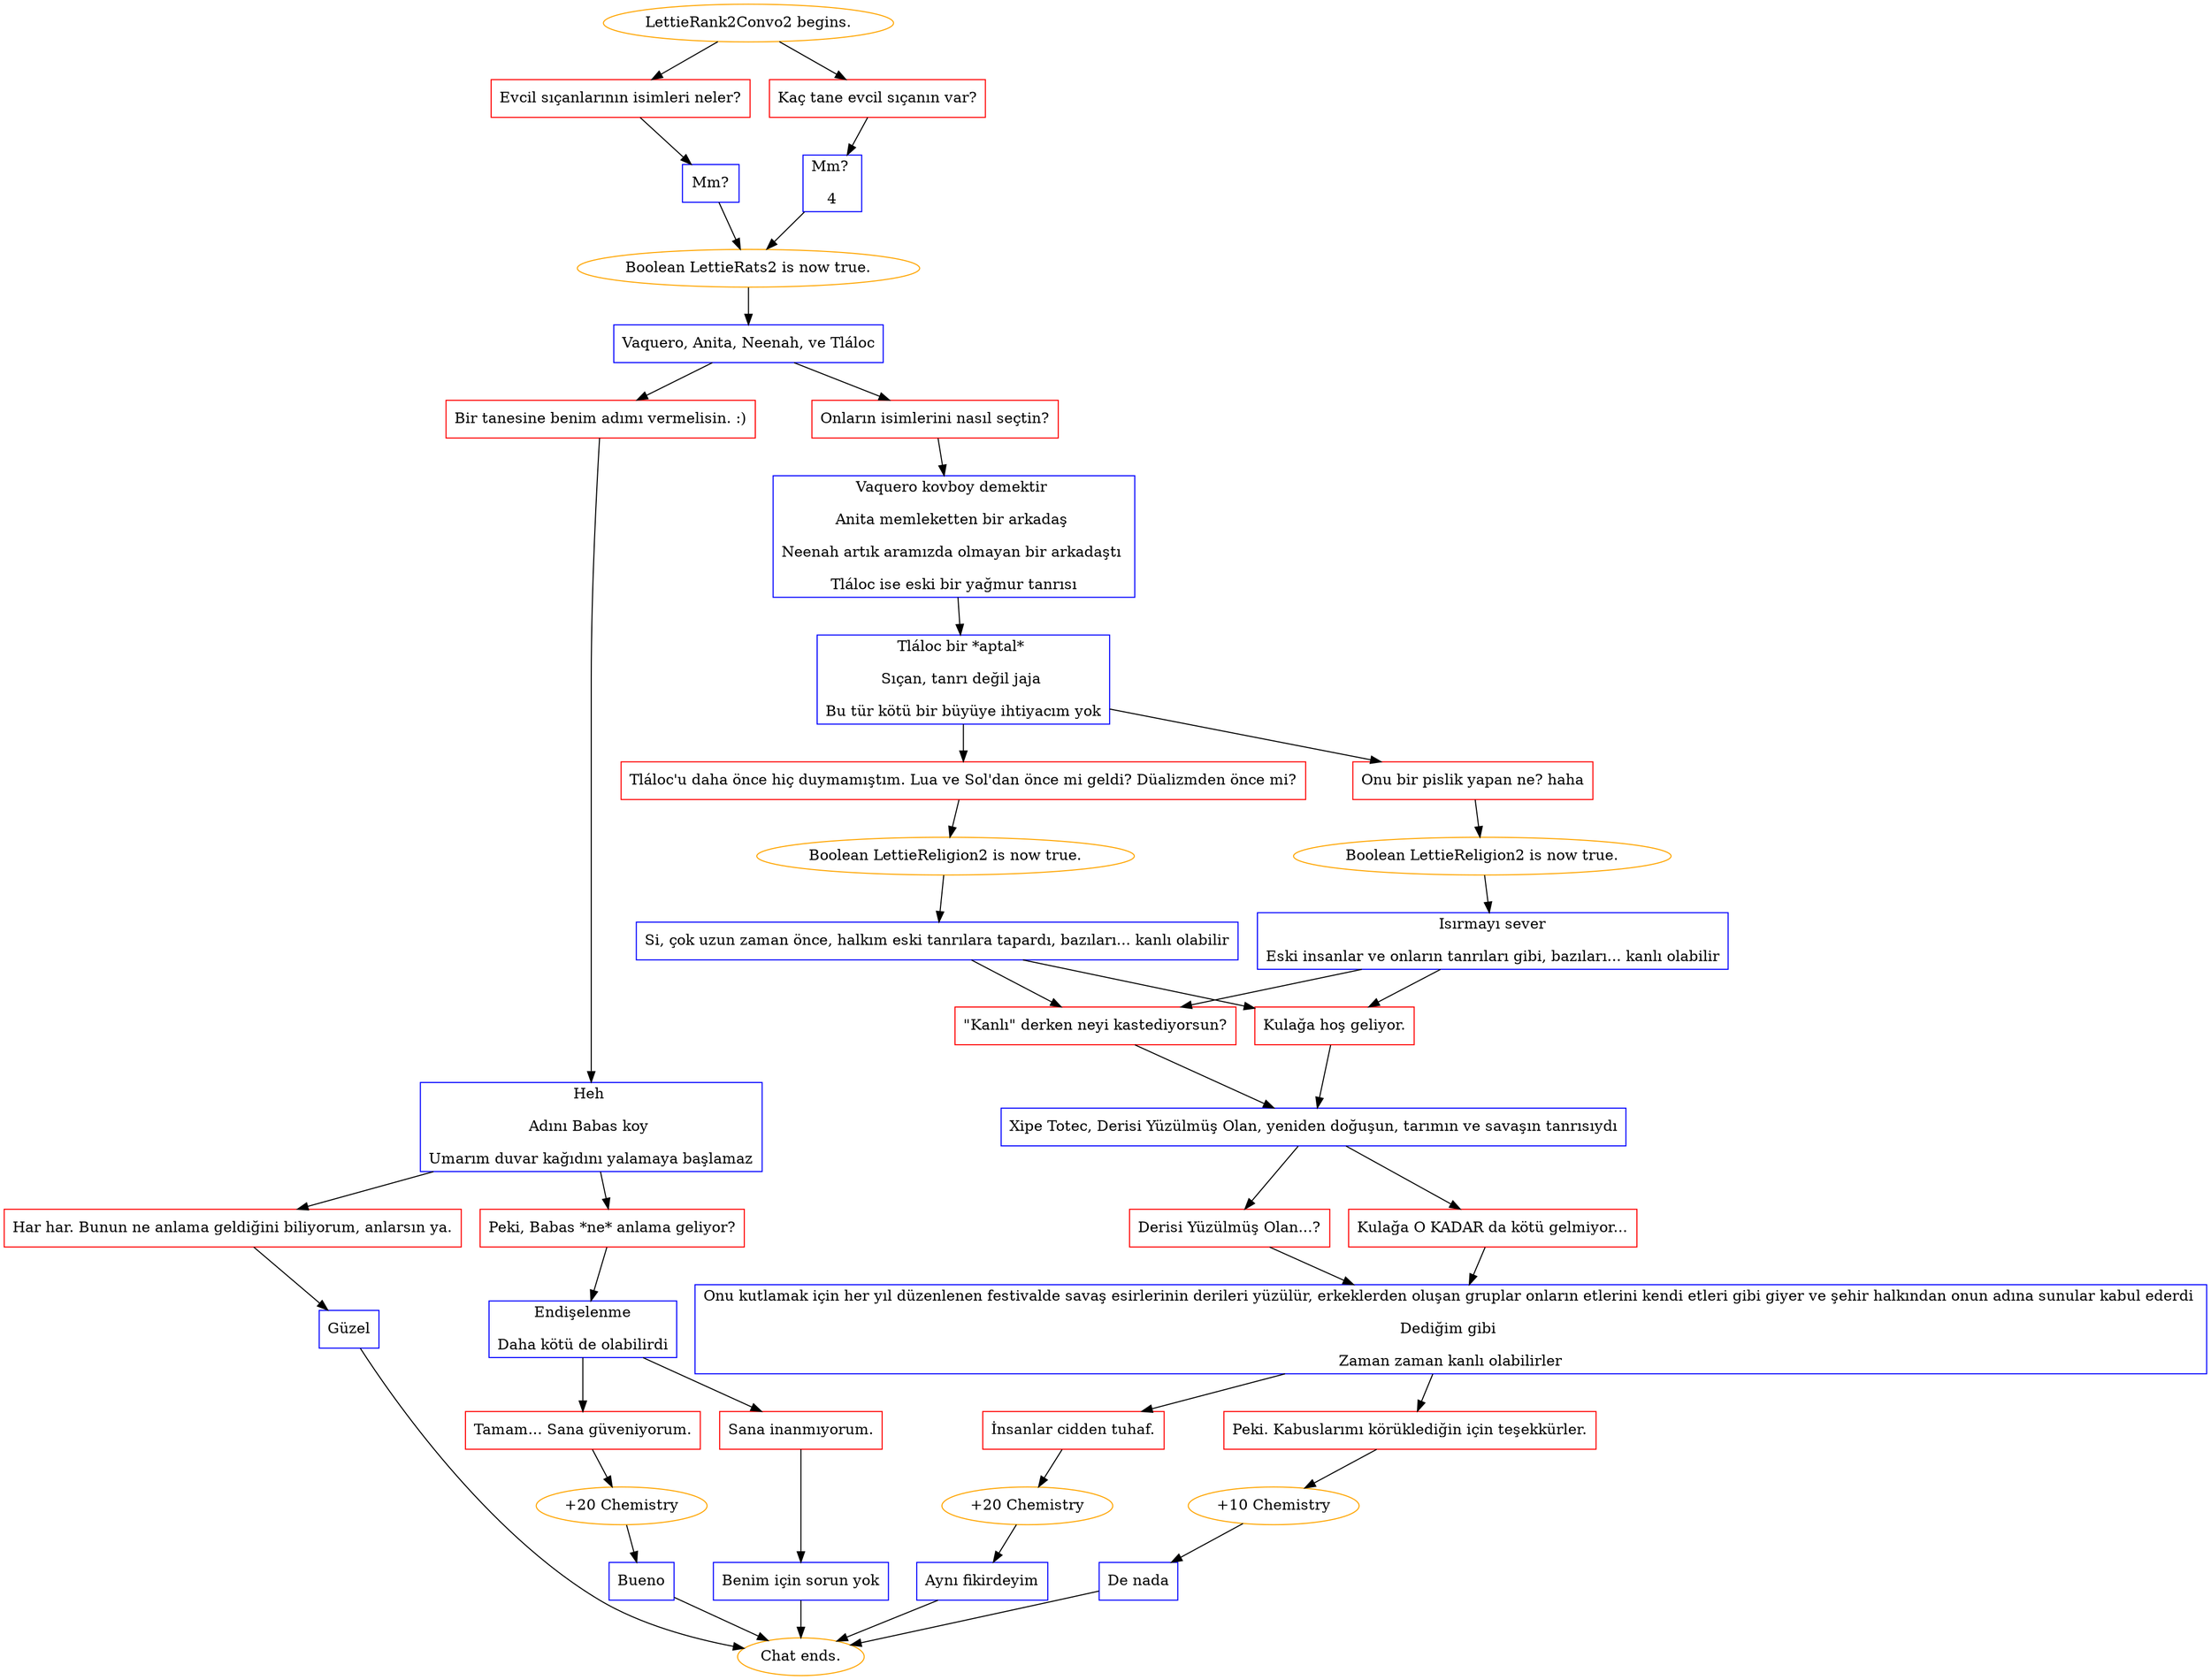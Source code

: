 digraph {
	"LettieRank2Convo2 begins." [color=orange];
		"LettieRank2Convo2 begins." -> j415916248;
		"LettieRank2Convo2 begins." -> j4176889815;
	j415916248 [label="Evcil sıçanlarının isimleri neler?",shape=box,color=red];
		j415916248 -> j3246819529;
	j4176889815 [label="Kaç tane evcil sıçanın var?",shape=box,color=red];
		j4176889815 -> j3988797338;
	j3246819529 [label="Mm?",shape=box,color=blue];
		j3246819529 -> j4145559361;
	j3988797338 [label="Mm? 
4",shape=box,color=blue];
		j3988797338 -> j4145559361;
	j4145559361 [label="Boolean LettieRats2 is now true.",color=orange];
		j4145559361 -> j105054146;
	j105054146 [label="Vaquero, Anita, Neenah, ve Tláloc",shape=box,color=blue];
		j105054146 -> j1878388003;
		j105054146 -> j1079389256;
	j1878388003 [label="Onların isimlerini nasıl seçtin?",shape=box,color=red];
		j1878388003 -> j74661742;
	j1079389256 [label="Bir tanesine benim adımı vermelisin. :)",shape=box,color=red];
		j1079389256 -> j3977432686;
	j74661742 [label="Vaquero kovboy demektir 
Anita memleketten bir arkadaş 
Neenah artık aramızda olmayan bir arkadaştı 
Tláloc ise eski bir yağmur tanrısı",shape=box,color=blue];
		j74661742 -> j2199854251;
	j3977432686 [label="Heh 
Adını Babas koy 
Umarım duvar kağıdını yalamaya başlamaz",shape=box,color=blue];
		j3977432686 -> j2132711362;
		j3977432686 -> j2129534818;
	j2199854251 [label="Tláloc bir *aptal* 
Sıçan, tanrı değil jaja 
Bu tür kötü bir büyüye ihtiyacım yok",shape=box,color=blue];
		j2199854251 -> j2346216773;
		j2199854251 -> j3819213077;
	j2132711362 [label="Peki, Babas *ne* anlama geliyor?",shape=box,color=red];
		j2132711362 -> j1612774451;
	j2129534818 [label="Har har. Bunun ne anlama geldiğini biliyorum, anlarsın ya.",shape=box,color=red];
		j2129534818 -> j2682333094;
	j2346216773 [label="Tláloc'u daha önce hiç duymamıştım. Lua ve Sol'dan önce mi geldi? Düalizmden önce mi?",shape=box,color=red];
		j2346216773 -> j414469658;
	j3819213077 [label="Onu bir pislik yapan ne? haha",shape=box,color=red];
		j3819213077 -> j1102073388;
	j1612774451 [label="Endişelenme
Daha kötü de olabilirdi",shape=box,color=blue];
		j1612774451 -> j2074607527;
		j1612774451 -> j4017195284;
	j2682333094 [label="Güzel",shape=box,color=blue];
		j2682333094 -> "Chat ends.";
	j414469658 [label="Boolean LettieReligion2 is now true.",color=orange];
		j414469658 -> j2510658972;
	j1102073388 [label="Boolean LettieReligion2 is now true.",color=orange];
		j1102073388 -> j609918181;
	j2074607527 [label="Tamam... Sana güveniyorum.",shape=box,color=red];
		j2074607527 -> j1542753201;
	j4017195284 [label="Sana inanmıyorum.",shape=box,color=red];
		j4017195284 -> j3567313191;
	"Chat ends." [color=orange];
	j2510658972 [label="Si, çok uzun zaman önce, halkım eski tanrılara tapardı, bazıları... kanlı olabilir",shape=box,color=blue];
		j2510658972 -> j2942596348;
		j2510658972 -> j2203515777;
	j609918181 [label="Isırmayı sever
Eski insanlar ve onların tanrıları gibi, bazıları... kanlı olabilir",shape=box,color=blue];
		j609918181 -> j2203515777;
		j609918181 -> j2942596348;
	j1542753201 [label="+20 Chemistry",color=orange];
		j1542753201 -> j3748645904;
	j3567313191 [label="Benim için sorun yok",shape=box,color=blue];
		j3567313191 -> "Chat ends.";
	j2942596348 [label="\"Kanlı\" derken neyi kastediyorsun?",shape=box,color=red];
		j2942596348 -> j535487948;
	j2203515777 [label="Kulağa hoş geliyor.",shape=box,color=red];
		j2203515777 -> j535487948;
	j3748645904 [label="Bueno",shape=box,color=blue];
		j3748645904 -> "Chat ends.";
	j535487948 [label="Xipe Totec, Derisi Yüzülmüş Olan, yeniden doğuşun, tarımın ve savaşın tanrısıydı",shape=box,color=blue];
		j535487948 -> j4125934693;
		j535487948 -> j2122992930;
	j4125934693 [label="Derisi Yüzülmüş Olan...?",shape=box,color=red];
		j4125934693 -> j1906275872;
	j2122992930 [label="Kulağa O KADAR da kötü gelmiyor...",shape=box,color=red];
		j2122992930 -> j1906275872;
	j1906275872 [label="Onu kutlamak için her yıl düzenlenen festivalde savaş esirlerinin derileri yüzülür, erkeklerden oluşan gruplar onların etlerini kendi etleri gibi giyer ve şehir halkından onun adına sunular kabul ederdi 
Dediğim gibi 
Zaman zaman kanlı olabilirler",shape=box,color=blue];
		j1906275872 -> j4212678152;
		j1906275872 -> j4012374179;
	j4212678152 [label="Peki. Kabuslarımı körüklediğin için teşekkürler.",shape=box,color=red];
		j4212678152 -> j1783358073;
	j4012374179 [label="İnsanlar cidden tuhaf.",shape=box,color=red];
		j4012374179 -> j3356425238;
	j1783358073 [label="+10 Chemistry",color=orange];
		j1783358073 -> j2744980338;
	j3356425238 [label="+20 Chemistry",color=orange];
		j3356425238 -> j3930543106;
	j2744980338 [label="De nada",shape=box,color=blue];
		j2744980338 -> "Chat ends.";
	j3930543106 [label="Aynı fikirdeyim",shape=box,color=blue];
		j3930543106 -> "Chat ends.";
}